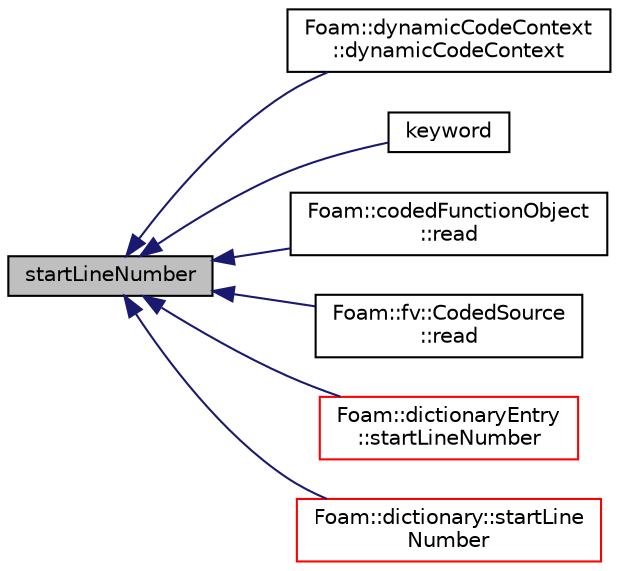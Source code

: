 digraph "startLineNumber"
{
  bgcolor="transparent";
  edge [fontname="Helvetica",fontsize="10",labelfontname="Helvetica",labelfontsize="10"];
  node [fontname="Helvetica",fontsize="10",shape=record];
  rankdir="LR";
  Node1 [label="startLineNumber",height=0.2,width=0.4,color="black", fillcolor="grey75", style="filled", fontcolor="black"];
  Node1 -> Node2 [dir="back",color="midnightblue",fontsize="10",style="solid",fontname="Helvetica"];
  Node2 [label="Foam::dynamicCodeContext\l::dynamicCodeContext",height=0.2,width=0.4,color="black",URL="$a00605.html#aaf616cf1d1395ba4d720994dc0d56732",tooltip="Construct from a dictionary. "];
  Node1 -> Node3 [dir="back",color="midnightblue",fontsize="10",style="solid",fontname="Helvetica"];
  Node3 [label="keyword",height=0.2,width=0.4,color="black",URL="$a00669.html#ae274b9449f97ca8bb07d40745f985cfc",tooltip="Return non-const access to keyword. "];
  Node1 -> Node4 [dir="back",color="midnightblue",fontsize="10",style="solid",fontname="Helvetica"];
  Node4 [label="Foam::codedFunctionObject\l::read",height=0.2,width=0.4,color="black",URL="$a00303.html#afac0600fef97b05534a595ce00b272ed",tooltip="Read and set the function object if its data have changed. "];
  Node1 -> Node5 [dir="back",color="midnightblue",fontsize="10",style="solid",fontname="Helvetica"];
  Node5 [label="Foam::fv::CodedSource\l::read",height=0.2,width=0.4,color="black",URL="$a00305.html#a6ce0c64db98eb6144d363dbfc86104eb",tooltip="Read source dictionary. "];
  Node1 -> Node6 [dir="back",color="midnightblue",fontsize="10",style="solid",fontname="Helvetica"];
  Node6 [label="Foam::dictionaryEntry\l::startLineNumber",height=0.2,width=0.4,color="red",URL="$a00532.html#a2535f3d5b5cb39190c77ef00839a93dc",tooltip="Return line number of first token in dictionary. "];
  Node1 -> Node7 [dir="back",color="midnightblue",fontsize="10",style="solid",fontname="Helvetica"];
  Node7 [label="Foam::dictionary::startLine\lNumber",height=0.2,width=0.4,color="red",URL="$a00530.html#a2535f3d5b5cb39190c77ef00839a93dc",tooltip="Return line number of first token in dictionary. "];
}
